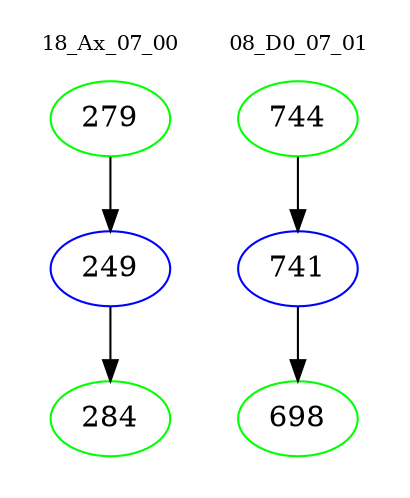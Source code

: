 digraph{
subgraph cluster_0 {
color = white
label = "18_Ax_07_00";
fontsize=10;
T0_279 [label="279", color="green"]
T0_279 -> T0_249 [color="black"]
T0_249 [label="249", color="blue"]
T0_249 -> T0_284 [color="black"]
T0_284 [label="284", color="green"]
}
subgraph cluster_1 {
color = white
label = "08_D0_07_01";
fontsize=10;
T1_744 [label="744", color="green"]
T1_744 -> T1_741 [color="black"]
T1_741 [label="741", color="blue"]
T1_741 -> T1_698 [color="black"]
T1_698 [label="698", color="green"]
}
}
